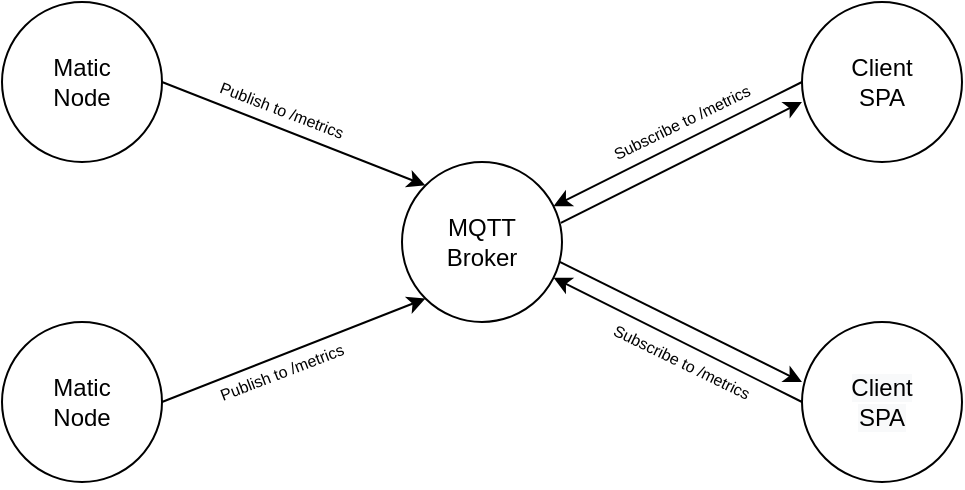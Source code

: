 <mxfile version="14.2.9" type="github">
  <diagram id="iqZne5JRE2LbFwFc_33N" name="Page-1">
    <mxGraphModel dx="813" dy="435" grid="1" gridSize="10" guides="1" tooltips="1" connect="1" arrows="1" fold="1" page="1" pageScale="1" pageWidth="827" pageHeight="1169" math="0" shadow="0">
      <root>
        <mxCell id="0" />
        <mxCell id="1" parent="0" />
        <mxCell id="hnOdT17LOIX1n9clWUA_-2" value="Matic&lt;br&gt;Node" style="ellipse;whiteSpace=wrap;html=1;aspect=fixed;" parent="1" vertex="1">
          <mxGeometry x="200" y="400" width="80" height="80" as="geometry" />
        </mxCell>
        <mxCell id="hnOdT17LOIX1n9clWUA_-4" value="Matic&lt;br&gt;Node" style="ellipse;whiteSpace=wrap;html=1;aspect=fixed;" parent="1" vertex="1">
          <mxGeometry x="200" y="240" width="80" height="80" as="geometry" />
        </mxCell>
        <mxCell id="hnOdT17LOIX1n9clWUA_-6" value="&#xa;&#xa;&lt;span style=&quot;color: rgb(0, 0, 0); font-family: helvetica; font-size: 12px; font-style: normal; font-weight: 400; letter-spacing: normal; text-align: center; text-indent: 0px; text-transform: none; word-spacing: 0px; background-color: rgb(248, 249, 250); display: inline; float: none;&quot;&gt;Client&lt;/span&gt;&lt;br style=&quot;color: rgb(0, 0, 0); font-family: helvetica; font-size: 12px; font-style: normal; font-weight: 400; letter-spacing: normal; text-align: center; text-indent: 0px; text-transform: none; word-spacing: 0px; background-color: rgb(248, 249, 250);&quot;&gt;&lt;span style=&quot;color: rgb(0, 0, 0); font-family: helvetica; font-size: 12px; font-style: normal; font-weight: 400; letter-spacing: normal; text-align: center; text-indent: 0px; text-transform: none; word-spacing: 0px; background-color: rgb(248, 249, 250); display: inline; float: none;&quot;&gt;SPA&lt;/span&gt;&#xa;&#xa;" style="ellipse;whiteSpace=wrap;html=1;aspect=fixed;" parent="1" vertex="1">
          <mxGeometry x="600" y="400" width="80" height="80" as="geometry" />
        </mxCell>
        <mxCell id="hnOdT17LOIX1n9clWUA_-7" value="Client&lt;br&gt;SPA" style="ellipse;whiteSpace=wrap;html=1;aspect=fixed;" parent="1" vertex="1">
          <mxGeometry x="600" y="240" width="80" height="80" as="geometry" />
        </mxCell>
        <mxCell id="hnOdT17LOIX1n9clWUA_-9" value="MQTT&lt;br&gt;Broker" style="ellipse;whiteSpace=wrap;html=1;aspect=fixed;" parent="1" vertex="1">
          <mxGeometry x="400" y="320" width="80" height="80" as="geometry" />
        </mxCell>
        <mxCell id="hnOdT17LOIX1n9clWUA_-14" value="" style="endArrow=classic;html=1;exitX=0.986;exitY=0.624;exitDx=0;exitDy=0;exitPerimeter=0;entryX=0;entryY=0.375;entryDx=0;entryDy=0;entryPerimeter=0;" parent="1" source="hnOdT17LOIX1n9clWUA_-9" target="hnOdT17LOIX1n9clWUA_-6" edge="1">
          <mxGeometry width="50" height="50" relative="1" as="geometry">
            <mxPoint x="480" y="360" as="sourcePoint" />
            <mxPoint x="490" y="370" as="targetPoint" />
          </mxGeometry>
        </mxCell>
        <mxCell id="hnOdT17LOIX1n9clWUA_-15" value="" style="endArrow=classic;html=1;exitX=0;exitY=0.5;exitDx=0;exitDy=0;" parent="1" source="hnOdT17LOIX1n9clWUA_-6" target="hnOdT17LOIX1n9clWUA_-9" edge="1">
          <mxGeometry width="50" height="50" relative="1" as="geometry">
            <mxPoint x="600" y="470" as="sourcePoint" />
            <mxPoint x="468" y="388" as="targetPoint" />
          </mxGeometry>
        </mxCell>
        <mxCell id="hnOdT17LOIX1n9clWUA_-16" value="" style="endArrow=classic;html=1;entryX=0;entryY=0.625;entryDx=0;entryDy=0;exitX=0.993;exitY=0.381;exitDx=0;exitDy=0;exitPerimeter=0;entryPerimeter=0;" parent="1" source="hnOdT17LOIX1n9clWUA_-9" target="hnOdT17LOIX1n9clWUA_-7" edge="1">
          <mxGeometry width="50" height="50" relative="1" as="geometry">
            <mxPoint x="550" y="360" as="sourcePoint" />
            <mxPoint x="550" y="400" as="targetPoint" />
          </mxGeometry>
        </mxCell>
        <mxCell id="hnOdT17LOIX1n9clWUA_-17" value="" style="endArrow=classic;html=1;exitX=0;exitY=0.5;exitDx=0;exitDy=0;" parent="1" source="hnOdT17LOIX1n9clWUA_-7" target="hnOdT17LOIX1n9clWUA_-9" edge="1">
          <mxGeometry width="50" height="50" relative="1" as="geometry">
            <mxPoint x="490" y="370.0" as="sourcePoint" />
            <mxPoint x="621.716" y="298.284" as="targetPoint" />
          </mxGeometry>
        </mxCell>
        <mxCell id="hnOdT17LOIX1n9clWUA_-19" value="" style="endArrow=classic;html=1;exitX=1;exitY=0.5;exitDx=0;exitDy=0;entryX=0;entryY=0;entryDx=0;entryDy=0;" parent="1" source="hnOdT17LOIX1n9clWUA_-4" target="hnOdT17LOIX1n9clWUA_-9" edge="1">
          <mxGeometry width="50" height="50" relative="1" as="geometry">
            <mxPoint x="290" y="370.0" as="sourcePoint" />
            <mxPoint x="400" y="360" as="targetPoint" />
          </mxGeometry>
        </mxCell>
        <mxCell id="hnOdT17LOIX1n9clWUA_-20" value="" style="endArrow=classic;html=1;exitX=1;exitY=0.5;exitDx=0;exitDy=0;entryX=0;entryY=1;entryDx=0;entryDy=0;" parent="1" source="hnOdT17LOIX1n9clWUA_-2" target="hnOdT17LOIX1n9clWUA_-9" edge="1">
          <mxGeometry width="50" height="50" relative="1" as="geometry">
            <mxPoint x="320" y="480" as="sourcePoint" />
            <mxPoint x="400" y="360" as="targetPoint" />
          </mxGeometry>
        </mxCell>
        <mxCell id="hnOdT17LOIX1n9clWUA_-22" value="Subscribe to /metrics" style="text;html=1;strokeColor=none;fillColor=none;align=center;verticalAlign=middle;whiteSpace=wrap;rounded=0;rotation=334;fontSize=8;" parent="1" vertex="1">
          <mxGeometry x="500" y="295" width="80" height="10" as="geometry" />
        </mxCell>
        <mxCell id="hnOdT17LOIX1n9clWUA_-23" value="Subscribe to /metrics" style="text;html=1;strokeColor=none;fillColor=none;align=center;verticalAlign=middle;whiteSpace=wrap;rounded=0;rotation=26;fontSize=8;" parent="1" vertex="1">
          <mxGeometry x="500" y="415" width="80" height="10" as="geometry" />
        </mxCell>
        <mxCell id="hnOdT17LOIX1n9clWUA_-25" value="Publish to /metrics" style="text;html=1;strokeColor=none;fillColor=none;align=center;verticalAlign=middle;whiteSpace=wrap;rounded=0;rotation=339;fontSize=8;" parent="1" vertex="1">
          <mxGeometry x="300" y="420" width="80" height="10" as="geometry" />
        </mxCell>
        <mxCell id="hnOdT17LOIX1n9clWUA_-26" value="Publish to /metrics" style="text;html=1;strokeColor=none;fillColor=none;align=center;verticalAlign=middle;whiteSpace=wrap;rounded=0;rotation=21;fontSize=8;" parent="1" vertex="1">
          <mxGeometry x="300" y="289" width="80" height="10" as="geometry" />
        </mxCell>
      </root>
    </mxGraphModel>
  </diagram>
</mxfile>
